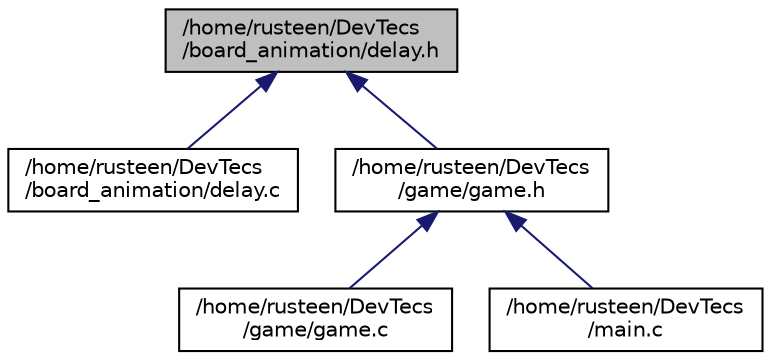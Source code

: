 digraph "/home/rusteen/DevTecs/board_animation/delay.h"
{
 // LATEX_PDF_SIZE
  edge [fontname="Helvetica",fontsize="10",labelfontname="Helvetica",labelfontsize="10"];
  node [fontname="Helvetica",fontsize="10",shape=record];
  Node1 [label="/home/rusteen/DevTecs\l/board_animation/delay.h",height=0.2,width=0.4,color="black", fillcolor="grey75", style="filled", fontcolor="black",tooltip=" "];
  Node1 -> Node2 [dir="back",color="midnightblue",fontsize="10",style="solid"];
  Node2 [label="/home/rusteen/DevTecs\l/board_animation/delay.c",height=0.2,width=0.4,color="black", fillcolor="white", style="filled",URL="$delay_8c.html",tooltip=" "];
  Node1 -> Node3 [dir="back",color="midnightblue",fontsize="10",style="solid"];
  Node3 [label="/home/rusteen/DevTecs\l/game/game.h",height=0.2,width=0.4,color="black", fillcolor="white", style="filled",URL="$game_8h.html",tooltip=" "];
  Node3 -> Node4 [dir="back",color="midnightblue",fontsize="10",style="solid"];
  Node4 [label="/home/rusteen/DevTecs\l/game/game.c",height=0.2,width=0.4,color="black", fillcolor="white", style="filled",URL="$game_8c.html",tooltip=" "];
  Node3 -> Node5 [dir="back",color="midnightblue",fontsize="10",style="solid"];
  Node5 [label="/home/rusteen/DevTecs\l/main.c",height=0.2,width=0.4,color="black", fillcolor="white", style="filled",URL="$main_8c.html",tooltip=" "];
}

